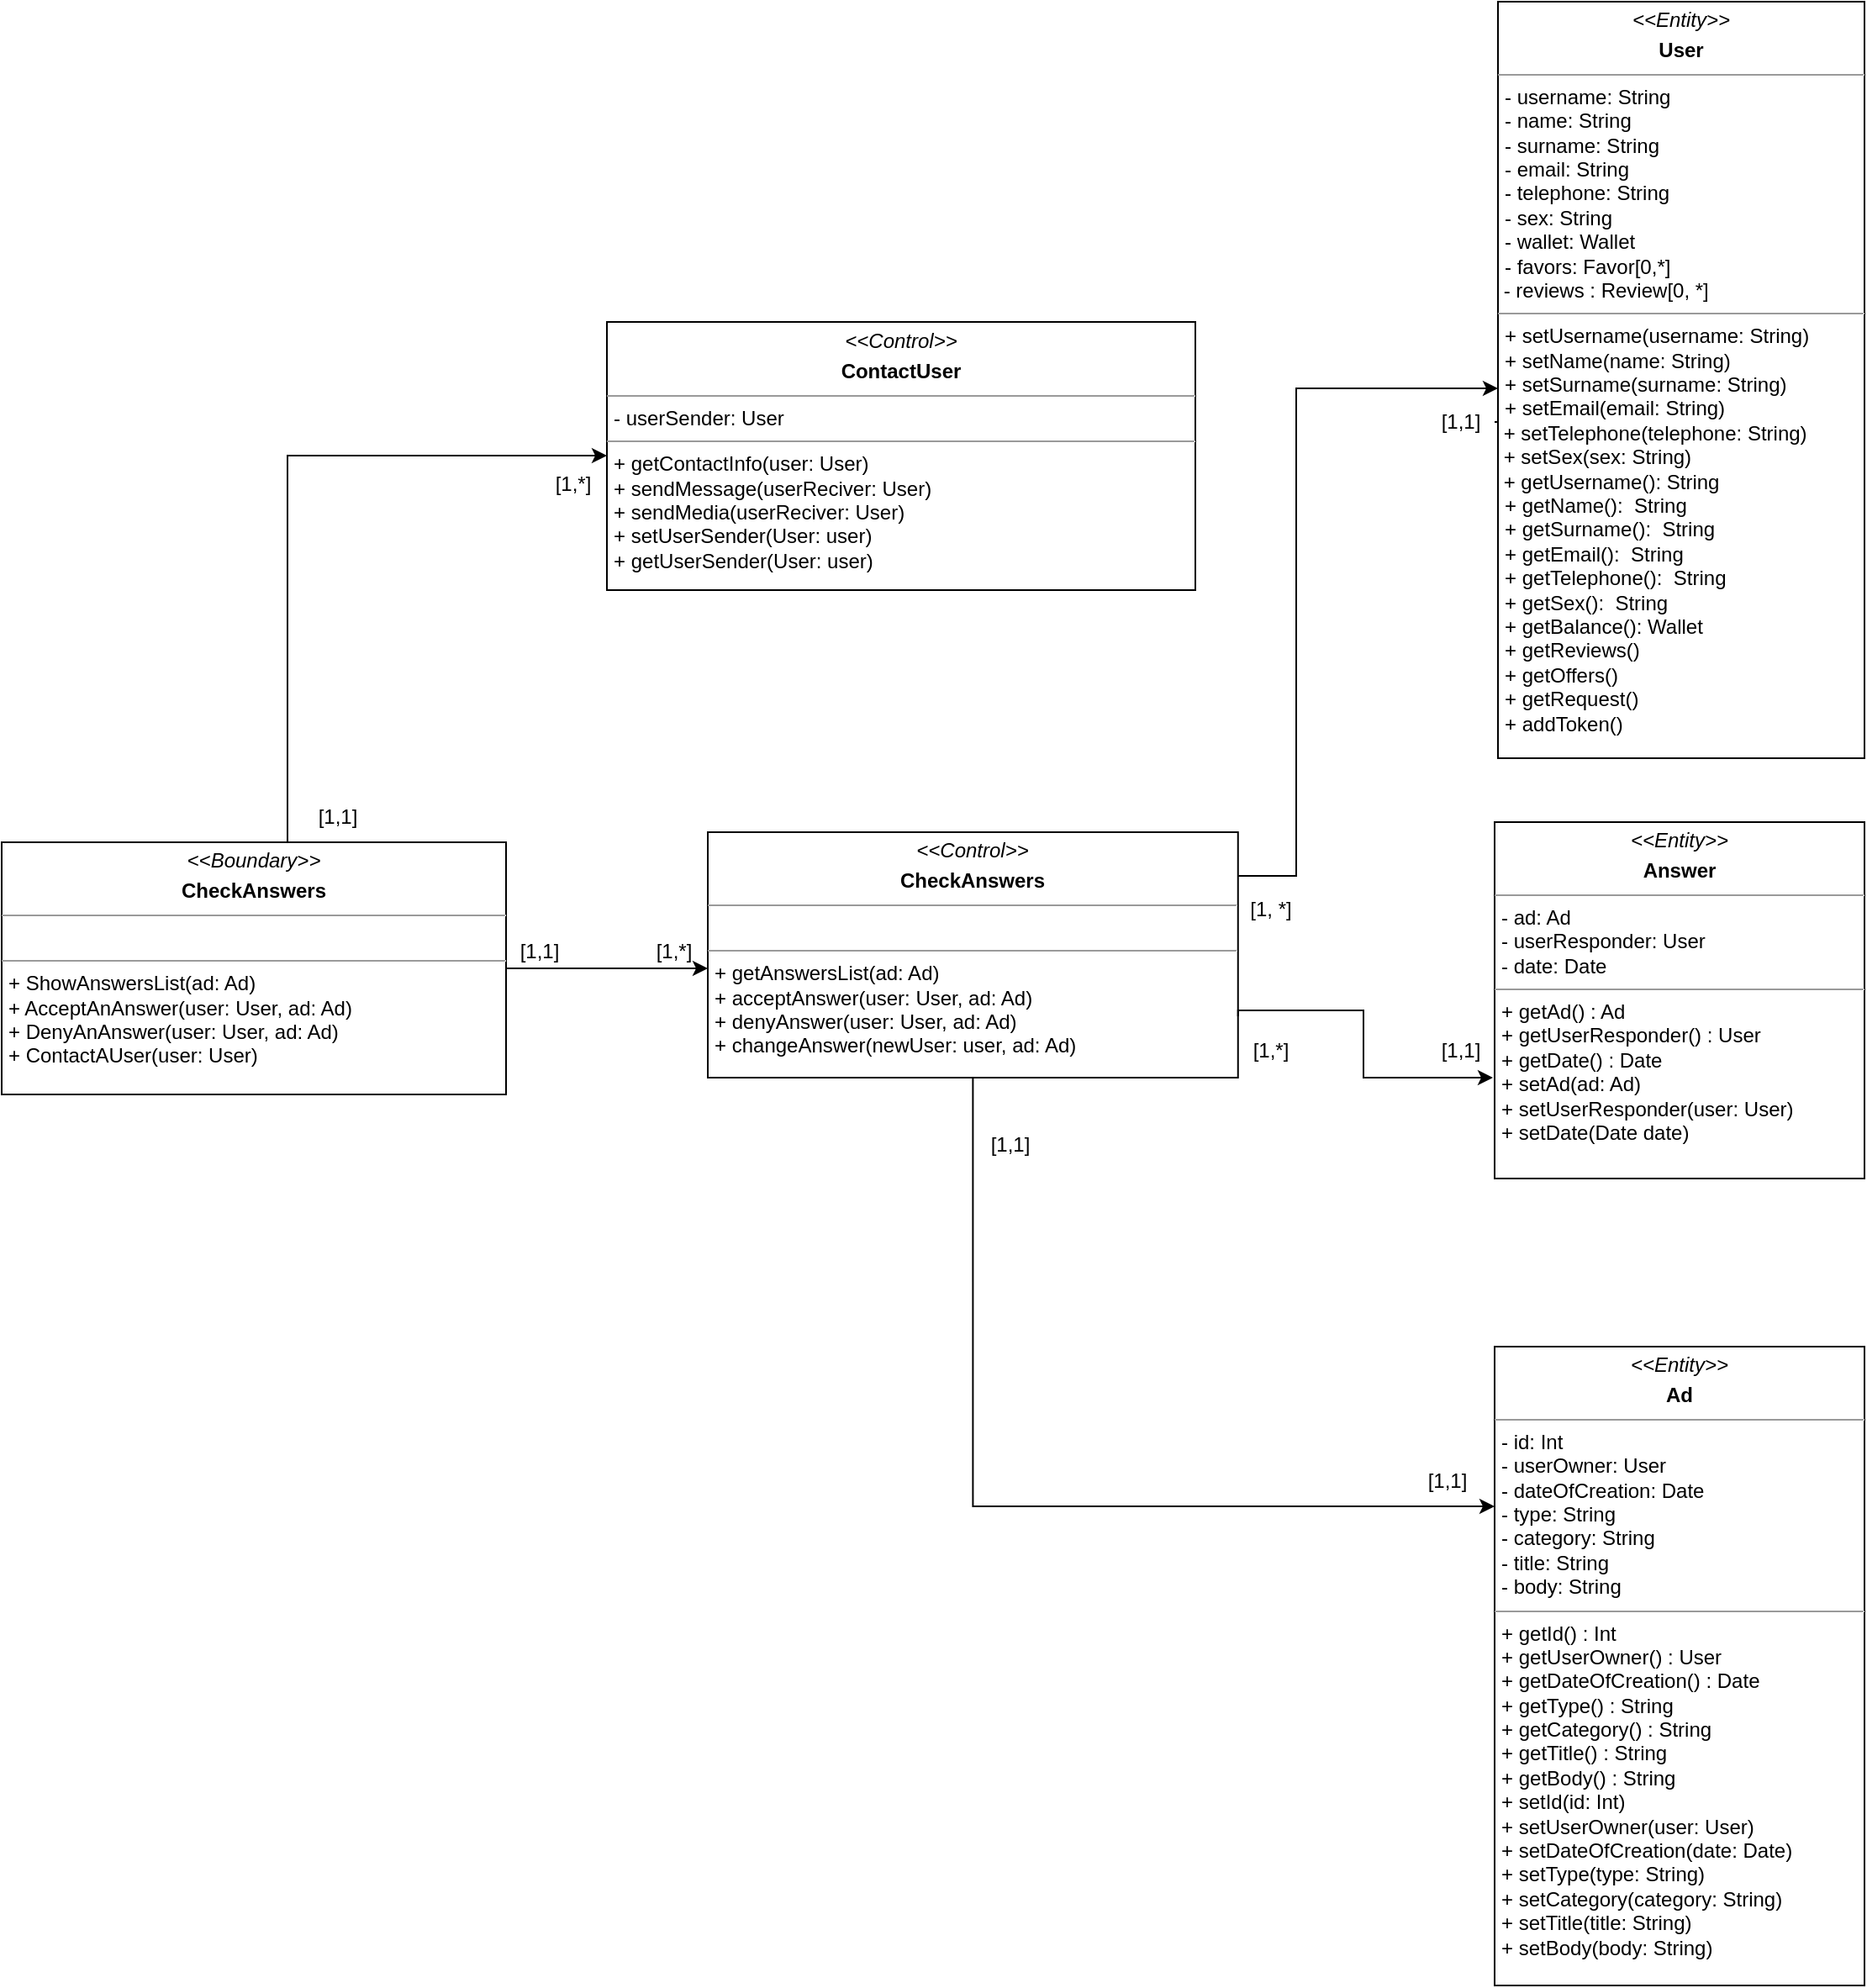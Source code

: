 <mxfile version="13.1.3" type="device"><diagram id="qOdQ09lyy46QEVxVKBrE" name="Pagina-1"><mxGraphModel dx="2522" dy="456" grid="1" gridSize="10" guides="1" tooltips="1" connect="1" arrows="1" fold="1" page="1" pageScale="1" pageWidth="827" pageHeight="1169" math="0" shadow="0"><root><mxCell id="0"/><mxCell id="1" parent="0"/><mxCell id="3Es-tPfxVcg_JCbN41CE-3" style="edgeStyle=orthogonalEdgeStyle;rounded=0;orthogonalLoop=1;jettySize=auto;html=1;exitX=0.5;exitY=0;exitDx=0;exitDy=0;" parent="1" source="OMwgs1A18teNbBIiJGhK-9" target="OMwgs1A18teNbBIiJGhK-12" edge="1"><mxGeometry relative="1" as="geometry"><Array as="points"><mxPoint x="-1070" y="1390"/></Array></mxGeometry></mxCell><mxCell id="3Es-tPfxVcg_JCbN41CE-9" style="edgeStyle=orthogonalEdgeStyle;rounded=0;orthogonalLoop=1;jettySize=auto;html=1;" parent="1" source="OMwgs1A18teNbBIiJGhK-9" target="3Es-tPfxVcg_JCbN41CE-8" edge="1"><mxGeometry relative="1" as="geometry"><Array as="points"><mxPoint x="-990" y="1707"/><mxPoint x="-990" y="1707"/></Array></mxGeometry></mxCell><mxCell id="OMwgs1A18teNbBIiJGhK-9" value="&lt;p style=&quot;margin: 0px ; margin-top: 4px ; text-align: center&quot;&gt;&lt;i&gt;&amp;lt;&amp;lt;Boundary&amp;gt;&amp;gt;&lt;/i&gt;&lt;/p&gt;&lt;p style=&quot;margin: 0px ; margin-top: 4px ; text-align: center&quot;&gt;&lt;b&gt;CheckAnswers&lt;/b&gt;&lt;br&gt;&lt;b&gt;&lt;/b&gt;&lt;/p&gt;&lt;hr size=&quot;1&quot;&gt;&lt;p style=&quot;margin: 0px 0px 0px 4px&quot;&gt;&lt;/p&gt;&lt;font style=&quot;font-size: 11px&quot;&gt;&lt;br&gt;&lt;hr style=&quot;font-size: 12px&quot; size=&quot;1&quot;&gt;&lt;p style=&quot;font-size: 12px ; margin: 0px 0px 0px 4px&quot;&gt;+ ShowAnswersList(ad: Ad)&lt;br&gt;&lt;/p&gt;&lt;p style=&quot;font-size: 12px ; margin: 0px 0px 0px 4px&quot;&gt;&lt;span&gt;+ AcceptAnAnswer(user: User, ad: Ad)&lt;/span&gt;&lt;/p&gt;&lt;p style=&quot;font-size: 12px ; margin: 0px 0px 0px 4px&quot;&gt;&lt;span&gt;+ DenyAnAnswer(user: User, ad: Ad)&lt;/span&gt;&lt;/p&gt;&lt;p style=&quot;font-size: 12px ; margin: 0px 0px 0px 4px&quot;&gt;+ ContactAUser(user: User)&lt;br&gt;&lt;/p&gt;&lt;p style=&quot;font-size: 12px ; margin: 0px 0px 0px 4px&quot;&gt;&lt;br&gt;&lt;/p&gt;&lt;/font&gt;" style="verticalAlign=top;align=left;overflow=fill;fontSize=12;fontFamily=Helvetica;html=1;rounded=0;shadow=0;comic=0;labelBackgroundColor=none;strokeWidth=1" parent="1" vertex="1"><mxGeometry x="-1240" y="1620" width="300" height="150" as="geometry"/></mxCell><mxCell id="3Es-tPfxVcg_JCbN41CE-23" style="edgeStyle=orthogonalEdgeStyle;rounded=0;orthogonalLoop=1;jettySize=auto;html=1;" parent="1" source="OMwgs1A18teNbBIiJGhK-10" edge="1"><mxGeometry relative="1" as="geometry"><Array as="points"><mxPoint x="-662" y="2030"/><mxPoint x="-662" y="2030"/></Array><mxPoint x="-662.3" y="2035" as="targetPoint"/></mxGeometry></mxCell><mxCell id="OMwgs1A18teNbBIiJGhK-12" value="&lt;p style=&quot;margin: 0px ; margin-top: 4px ; text-align: center&quot;&gt;&lt;font style=&quot;font-size: 12px&quot;&gt;&lt;i&gt;&amp;lt;&amp;lt;Control&amp;gt;&amp;gt;&lt;/i&gt;&lt;br&gt;&lt;/font&gt;&lt;/p&gt;&lt;p style=&quot;margin: 0px ; margin-top: 4px ; text-align: center&quot;&gt;&lt;b&gt;ContactUser&lt;/b&gt;&lt;/p&gt;&lt;hr size=&quot;1&quot;&gt;&lt;p style=&quot;margin: 0px 0px 0px 4px&quot;&gt;&lt;font style=&quot;font-size: 12px&quot;&gt;- userSender: User&lt;br&gt;&lt;/font&gt;&lt;/p&gt;&lt;hr size=&quot;1&quot;&gt;&lt;p style=&quot;margin: 0px 0px 0px 4px&quot;&gt;+ getContactInfo(user: User)&lt;br&gt;&lt;/p&gt;&lt;p style=&quot;margin: 0px 0px 0px 4px&quot;&gt;+ sendMessage(userReciver: User)&lt;/p&gt;&lt;p style=&quot;margin: 0px 0px 0px 4px&quot;&gt;+ sendMedia(userReciver: User)&lt;/p&gt;&lt;p style=&quot;margin: 0px 0px 0px 4px&quot;&gt;+ setUserSender(User: user)&lt;/p&gt;&lt;p style=&quot;margin: 0px 0px 0px 4px&quot;&gt;+ getUserSender(User: user)&lt;br&gt;&lt;/p&gt;" style="verticalAlign=top;align=left;overflow=fill;fontSize=12;fontFamily=Helvetica;html=1;rounded=0;shadow=0;comic=0;labelBackgroundColor=none;strokeWidth=1" parent="1" vertex="1"><mxGeometry x="-880" y="1310.5" width="350" height="159.5" as="geometry"/></mxCell><mxCell id="3Es-tPfxVcg_JCbN41CE-47" style="edgeStyle=orthogonalEdgeStyle;rounded=0;orthogonalLoop=1;jettySize=auto;html=1;entryX=0.005;entryY=0.607;entryDx=0;entryDy=0;entryPerimeter=0;" parent="1" source="3Es-tPfxVcg_JCbN41CE-49" target="OMwgs1A18teNbBIiJGhK-15" edge="1"><mxGeometry relative="1" as="geometry"/></mxCell><mxCell id="OMwgs1A18teNbBIiJGhK-15" value="&lt;p style=&quot;margin: 0px ; margin-top: 4px ; text-align: center&quot;&gt;&lt;i&gt;&amp;lt;&amp;lt;Entity&amp;gt;&amp;gt;&lt;/i&gt;&lt;br&gt;&lt;/p&gt;&lt;p style=&quot;margin: 0px ; margin-top: 4px ; text-align: center&quot;&gt;&lt;b&gt;User&lt;/b&gt;&lt;/p&gt;&lt;hr size=&quot;1&quot;&gt;&lt;p style=&quot;margin: 0px 0px 0px 4px&quot;&gt;&lt;font style=&quot;font-size: 12px&quot;&gt;- username: String&lt;/font&gt;&lt;/p&gt;&lt;p style=&quot;margin: 0px 0px 0px 4px&quot;&gt;&lt;font style=&quot;font-size: 12px&quot;&gt;- name: String&lt;br&gt;&lt;/font&gt;&lt;/p&gt;&lt;p style=&quot;margin: 0px 0px 0px 4px&quot;&gt;&lt;font style=&quot;font-size: 12px&quot;&gt;- surname: String&lt;br&gt;&lt;/font&gt;&lt;/p&gt;&lt;p style=&quot;margin: 0px 0px 0px 4px&quot;&gt;&lt;font style=&quot;font-size: 12px&quot;&gt;- email: String&lt;br&gt;&lt;/font&gt;&lt;/p&gt;&lt;p style=&quot;margin: 0px 0px 0px 4px&quot;&gt;&lt;font style=&quot;font-size: 12px&quot;&gt;- telephone: String &lt;br&gt;&lt;/font&gt;&lt;/p&gt;&lt;p style=&quot;margin: 0px 0px 0px 4px&quot;&gt;&lt;font style=&quot;font-size: 12px&quot;&gt;- sex: String&lt;/font&gt;&lt;/p&gt;&lt;p style=&quot;margin: 0px 0px 0px 4px&quot;&gt;&lt;font style=&quot;font-size: 12px&quot;&gt;- wallet: Wallet &lt;br&gt;&lt;/font&gt;&lt;/p&gt;&lt;p style=&quot;margin: 0px 0px 0px 4px&quot;&gt;&lt;font style=&quot;font-size: 12px&quot;&gt;- favors: Favor[0,*]&lt;/font&gt;&lt;/p&gt;&amp;nbsp;- reviews : Review[0, *]&lt;br&gt;&lt;hr size=&quot;1&quot;&gt;&lt;p style=&quot;margin: 0px 0px 0px 4px&quot;&gt;+ setUsername(username: String)&lt;br&gt;&lt;/p&gt;&lt;p style=&quot;margin: 0px 0px 0px 4px&quot;&gt;+ setName(name: String)&lt;br&gt;&lt;/p&gt;&lt;p style=&quot;margin: 0px 0px 0px 4px&quot;&gt;+ setSurname(surname: String)&lt;br&gt;+ setEmail(email: String)&lt;br&gt;&lt;/p&gt;&amp;nbsp;+ setTelephone(telephone: String) &lt;br&gt;&lt;div&gt;&amp;nbsp;+ setSex(sex: String)&lt;/div&gt;&lt;div&gt;&amp;nbsp;+ getUsername(): String&lt;br&gt;&lt;/div&gt;&lt;p style=&quot;margin: 0px 0px 0px 4px&quot;&gt;+ getName():&amp;nbsp; String&lt;/p&gt;&lt;p style=&quot;margin: 0px 0px 0px 4px&quot;&gt;+ getSurname():&amp;nbsp; String&lt;br&gt;+ getEmail():&amp;nbsp; String&lt;br&gt;&lt;/p&gt;&lt;p style=&quot;margin: 0px 0px 0px 4px&quot;&gt;+ getTelephone():&amp;nbsp; String &lt;br&gt;+ getSex():&amp;nbsp; String&lt;br&gt;&lt;/p&gt;&lt;p style=&quot;margin: 0px 0px 0px 4px&quot;&gt;+ getBalance(): Wallet&lt;br&gt;&lt;/p&gt;&lt;p style=&quot;margin: 0px 0px 0px 4px&quot;&gt;+ getReviews()&lt;/p&gt;&lt;p style=&quot;margin: 0px 0px 0px 4px&quot;&gt;+ getOffers()&lt;/p&gt;&lt;p style=&quot;margin: 0px 0px 0px 4px&quot;&gt;+ getRequest()&lt;/p&gt;&lt;p style=&quot;margin: 0px 0px 0px 4px&quot;&gt;+ addToken()&lt;/p&gt;&lt;p style=&quot;margin: 0px 0px 0px 4px&quot;&gt;&lt;br&gt;&lt;/p&gt;" style="verticalAlign=top;align=left;overflow=fill;fontSize=12;fontFamily=Helvetica;html=1;rounded=0;shadow=0;comic=0;labelBackgroundColor=none;strokeWidth=1" parent="1" vertex="1"><mxGeometry x="-350" y="1120" width="218" height="450" as="geometry"/></mxCell><mxCell id="3Es-tPfxVcg_JCbN41CE-4" value="[1,1]" style="text;html=1;strokeColor=none;fillColor=none;align=center;verticalAlign=middle;whiteSpace=wrap;rounded=0;" parent="1" vertex="1"><mxGeometry x="-1060" y="1594.5" width="40" height="20" as="geometry"/></mxCell><mxCell id="3Es-tPfxVcg_JCbN41CE-5" value="[1,*]" style="text;html=1;strokeColor=none;fillColor=none;align=center;verticalAlign=middle;whiteSpace=wrap;rounded=0;" parent="1" vertex="1"><mxGeometry x="-920" y="1397" width="40" height="20" as="geometry"/></mxCell><mxCell id="3Es-tPfxVcg_JCbN41CE-13" style="edgeStyle=orthogonalEdgeStyle;rounded=0;orthogonalLoop=1;jettySize=auto;html=1;" parent="1" source="3Es-tPfxVcg_JCbN41CE-8" target="OMwgs1A18teNbBIiJGhK-15" edge="1"><mxGeometry relative="1" as="geometry"><Array as="points"><mxPoint x="-470" y="1640"/><mxPoint x="-470" y="1350"/></Array></mxGeometry></mxCell><mxCell id="TzZq_Sva5oELqsj-Vh32-3" style="edgeStyle=orthogonalEdgeStyle;rounded=0;orthogonalLoop=1;jettySize=auto;html=1;entryX=0;entryY=0.25;entryDx=0;entryDy=0;exitX=0.5;exitY=1;exitDx=0;exitDy=0;" edge="1" parent="1" source="3Es-tPfxVcg_JCbN41CE-8" target="TzZq_Sva5oELqsj-Vh32-2"><mxGeometry relative="1" as="geometry"/></mxCell><mxCell id="3Es-tPfxVcg_JCbN41CE-8" value="&lt;p style=&quot;margin: 0px ; margin-top: 4px ; text-align: center&quot;&gt;&lt;font style=&quot;font-size: 12px&quot;&gt;&lt;i&gt;&amp;lt;&amp;lt;Control&amp;gt;&amp;gt;&lt;/i&gt;&lt;br&gt;&lt;/font&gt;&lt;/p&gt;&lt;p style=&quot;margin: 0px ; margin-top: 4px ; text-align: center&quot;&gt;&lt;b&gt;CheckAnswers&lt;/b&gt;&lt;/p&gt;&lt;hr size=&quot;1&quot;&gt;&lt;p style=&quot;margin: 0px 0px 0px 4px&quot;&gt;&lt;br&gt;&lt;/p&gt;&lt;hr size=&quot;1&quot;&gt;&lt;p style=&quot;margin: 0px 0px 0px 4px&quot;&gt;+ getAnswersList(ad: Ad)&lt;/p&gt;&lt;p style=&quot;margin: 0px 0px 0px 4px&quot;&gt;+ acceptAnswer(user: User, ad: Ad)&lt;/p&gt;&lt;p style=&quot;margin: 0px 0px 0px 4px&quot;&gt;&lt;span&gt;+ denyAnswer(user: User, ad: Ad)&lt;/span&gt;&lt;/p&gt;&lt;p style=&quot;margin: 0px 0px 0px 4px&quot;&gt;+ changeAnswer(newUser: user, ad: Ad)&lt;br&gt;&lt;/p&gt;" style="verticalAlign=top;align=left;overflow=fill;fontSize=12;fontFamily=Helvetica;html=1;rounded=0;shadow=0;comic=0;labelBackgroundColor=none;strokeWidth=1" parent="1" vertex="1"><mxGeometry x="-820" y="1614" width="315.38" height="146" as="geometry"/></mxCell><mxCell id="3Es-tPfxVcg_JCbN41CE-10" value="&lt;p style=&quot;margin: 4px 0px 0px ; text-align: center&quot;&gt;&lt;i&gt;&amp;lt;&amp;lt;Entity&amp;gt;&amp;gt;&lt;/i&gt;&lt;/p&gt;&lt;p style=&quot;margin: 0px ; margin-top: 4px ; text-align: center&quot;&gt;&lt;b&gt;Answer&lt;/b&gt;&lt;/p&gt;&lt;hr size=&quot;1&quot;&gt;&lt;p style=&quot;margin: 0px 0px 0px 4px&quot;&gt;&lt;font style=&quot;font-size: 12px&quot;&gt;-&lt;span&gt; ad: Ad&lt;/span&gt;&lt;br&gt;&lt;/font&gt;&lt;/p&gt;&lt;p style=&quot;margin: 0px 0px 0px 4px&quot;&gt;- userResponder: User&lt;/p&gt;&lt;p style=&quot;margin: 0px 0px 0px 4px&quot;&gt;- date: Date&lt;/p&gt;&lt;hr size=&quot;1&quot;&gt;&lt;p style=&quot;margin: 0px 0px 0px 4px&quot;&gt;+ getAd() : Ad&lt;/p&gt;&lt;p style=&quot;margin: 0px 0px 0px 4px&quot;&gt;+ getUserResponder() : User&lt;/p&gt;&lt;p style=&quot;margin: 0px 0px 0px 4px&quot;&gt;+ getDate() : Date&lt;br&gt;&lt;/p&gt;&lt;p style=&quot;margin: 0px 0px 0px 4px&quot;&gt;+ setAd(ad: Ad)&lt;br&gt;&lt;/p&gt;&lt;p style=&quot;margin: 0px 0px 0px 4px&quot;&gt;+ setUserResponder(user: User)&lt;/p&gt;&lt;p style=&quot;margin: 0px 0px 0px 4px&quot;&gt;+ setDate(Date date)&lt;br&gt;&lt;/p&gt;" style="verticalAlign=top;align=left;overflow=fill;fontSize=12;fontFamily=Helvetica;html=1;rounded=0;shadow=0;comic=0;labelBackgroundColor=none;strokeWidth=1" parent="1" vertex="1"><mxGeometry x="-352" y="1608" width="220" height="212" as="geometry"/></mxCell><mxCell id="3Es-tPfxVcg_JCbN41CE-11" value="[1,1]" style="text;html=1;strokeColor=none;fillColor=none;align=center;verticalAlign=middle;whiteSpace=wrap;rounded=0;" parent="1" vertex="1"><mxGeometry x="-940" y="1674.5" width="40" height="20" as="geometry"/></mxCell><mxCell id="3Es-tPfxVcg_JCbN41CE-12" value="[1,*]" style="text;html=1;strokeColor=none;fillColor=none;align=center;verticalAlign=middle;whiteSpace=wrap;rounded=0;" parent="1" vertex="1"><mxGeometry x="-860" y="1674.5" width="40" height="20" as="geometry"/></mxCell><mxCell id="3Es-tPfxVcg_JCbN41CE-17" style="edgeStyle=orthogonalEdgeStyle;rounded=0;orthogonalLoop=1;jettySize=auto;html=1;exitX=1;exitY=0.75;exitDx=0;exitDy=0;" parent="1" source="3Es-tPfxVcg_JCbN41CE-8" edge="1"><mxGeometry relative="1" as="geometry"><mxPoint x="-353" y="1760" as="targetPoint"/><Array as="points"><mxPoint x="-505" y="1720"/><mxPoint x="-430" y="1720"/><mxPoint x="-430" y="1760"/></Array></mxGeometry></mxCell><mxCell id="3Es-tPfxVcg_JCbN41CE-14" value="[1, *]" style="text;html=1;strokeColor=none;fillColor=none;align=center;verticalAlign=middle;whiteSpace=wrap;rounded=0;" parent="1" vertex="1"><mxGeometry x="-504.62" y="1650" width="40" height="20" as="geometry"/></mxCell><mxCell id="3Es-tPfxVcg_JCbN41CE-18" value="[1,1]" style="text;html=1;strokeColor=none;fillColor=none;align=center;verticalAlign=middle;whiteSpace=wrap;rounded=0;" parent="1" vertex="1"><mxGeometry x="-392" y="1734" width="40" height="20" as="geometry"/></mxCell><mxCell id="3Es-tPfxVcg_JCbN41CE-19" value="[1,*]" style="text;html=1;strokeColor=none;fillColor=none;align=center;verticalAlign=middle;whiteSpace=wrap;rounded=0;" parent="1" vertex="1"><mxGeometry x="-504.62" y="1734" width="40" height="20" as="geometry"/></mxCell><mxCell id="3Es-tPfxVcg_JCbN41CE-49" value="[1,1]" style="text;html=1;strokeColor=none;fillColor=none;align=center;verticalAlign=middle;whiteSpace=wrap;rounded=0;" parent="1" vertex="1"><mxGeometry x="-392.0" y="1360" width="40" height="20" as="geometry"/></mxCell><mxCell id="TzZq_Sva5oELqsj-Vh32-2" value="&lt;p style=&quot;margin: 4px 0px 0px ; text-align: center&quot;&gt;&lt;i&gt;&amp;lt;&amp;lt;Entity&amp;gt;&amp;gt;&lt;/i&gt;&lt;/p&gt;&lt;p style=&quot;margin: 0px ; margin-top: 4px ; text-align: center&quot;&gt;&lt;b&gt;Ad&lt;/b&gt;&lt;/p&gt;&lt;hr size=&quot;1&quot;&gt;&lt;p style=&quot;margin: 0px 0px 0px 4px&quot;&gt;&lt;font style=&quot;font-size: 12px&quot;&gt;-&lt;span&gt; id: Int&lt;/span&gt;&lt;br&gt;&lt;/font&gt;&lt;/p&gt;&lt;p style=&quot;margin: 0px 0px 0px 4px&quot;&gt;- userOwner: User&lt;/p&gt;&lt;p style=&quot;margin: 0px 0px 0px 4px&quot;&gt;- dateOfCreation: Date&lt;/p&gt;&lt;p style=&quot;margin: 0px 0px 0px 4px&quot;&gt;- type: String&lt;/p&gt;&lt;p style=&quot;margin: 0px 0px 0px 4px&quot;&gt;- category: String&lt;/p&gt;&lt;p style=&quot;margin: 0px 0px 0px 4px&quot;&gt;- title: String&lt;/p&gt;&lt;p style=&quot;margin: 0px 0px 0px 4px&quot;&gt;- body: String&lt;br&gt;&lt;/p&gt;&lt;hr size=&quot;1&quot;&gt;&lt;p style=&quot;margin: 0px 0px 0px 4px&quot;&gt;+ getId() : Int&lt;br&gt;&lt;/p&gt;&lt;p style=&quot;margin: 0px 0px 0px 4px&quot;&gt;+ getUserOwner() : User&lt;/p&gt;&lt;p style=&quot;margin: 0px 0px 0px 4px&quot;&gt;+ getDateOfCreation() : Date&lt;br&gt;&lt;/p&gt;&lt;p style=&quot;margin: 0px 0px 0px 4px&quot;&gt;+ getType() : String&lt;br&gt;&lt;/p&gt;&lt;p style=&quot;margin: 0px 0px 0px 4px&quot;&gt;+ getCategory() : String&lt;br&gt;&lt;/p&gt;&lt;p style=&quot;margin: 0px 0px 0px 4px&quot;&gt;+ getTitle() : String&lt;/p&gt;&lt;p style=&quot;margin: 0px 0px 0px 4px&quot;&gt;+ getBody() : String&lt;/p&gt;&lt;p style=&quot;margin: 0px 0px 0px 4px&quot;&gt;+ setId(id: Int)&lt;br&gt;&lt;/p&gt;&lt;p style=&quot;margin: 0px 0px 0px 4px&quot;&gt;+ setUserOwner(user: User)&lt;/p&gt;&lt;p style=&quot;margin: 0px 0px 0px 4px&quot;&gt;+ setDateOfCreation(date: Date)&lt;br&gt;&lt;/p&gt;&lt;p style=&quot;margin: 0px 0px 0px 4px&quot;&gt;+ setType(type: String)&lt;br&gt;&lt;/p&gt;&lt;p style=&quot;margin: 0px 0px 0px 4px&quot;&gt;+ setCategory(category: String)&lt;br&gt;&lt;/p&gt;&lt;p style=&quot;margin: 0px 0px 0px 4px&quot;&gt;+ setTitle(title: String)&lt;br&gt;&lt;/p&gt;&lt;p style=&quot;margin: 0px 0px 0px 4px&quot;&gt;+ setBody(body: String)&lt;br&gt;&lt;/p&gt;" style="verticalAlign=top;align=left;overflow=fill;fontSize=12;fontFamily=Helvetica;html=1;rounded=0;shadow=0;comic=0;labelBackgroundColor=none;strokeWidth=1" vertex="1" parent="1"><mxGeometry x="-352" y="1920" width="220" height="380" as="geometry"/></mxCell><mxCell id="TzZq_Sva5oELqsj-Vh32-4" value="[1,1]" style="text;html=1;strokeColor=none;fillColor=none;align=center;verticalAlign=middle;whiteSpace=wrap;rounded=0;" vertex="1" parent="1"><mxGeometry x="-660" y="1790" width="40" height="20" as="geometry"/></mxCell><mxCell id="TzZq_Sva5oELqsj-Vh32-5" value="[1,1]" style="text;html=1;strokeColor=none;fillColor=none;align=center;verticalAlign=middle;whiteSpace=wrap;rounded=0;" vertex="1" parent="1"><mxGeometry x="-400" y="1990" width="40" height="20" as="geometry"/></mxCell></root></mxGraphModel></diagram></mxfile>